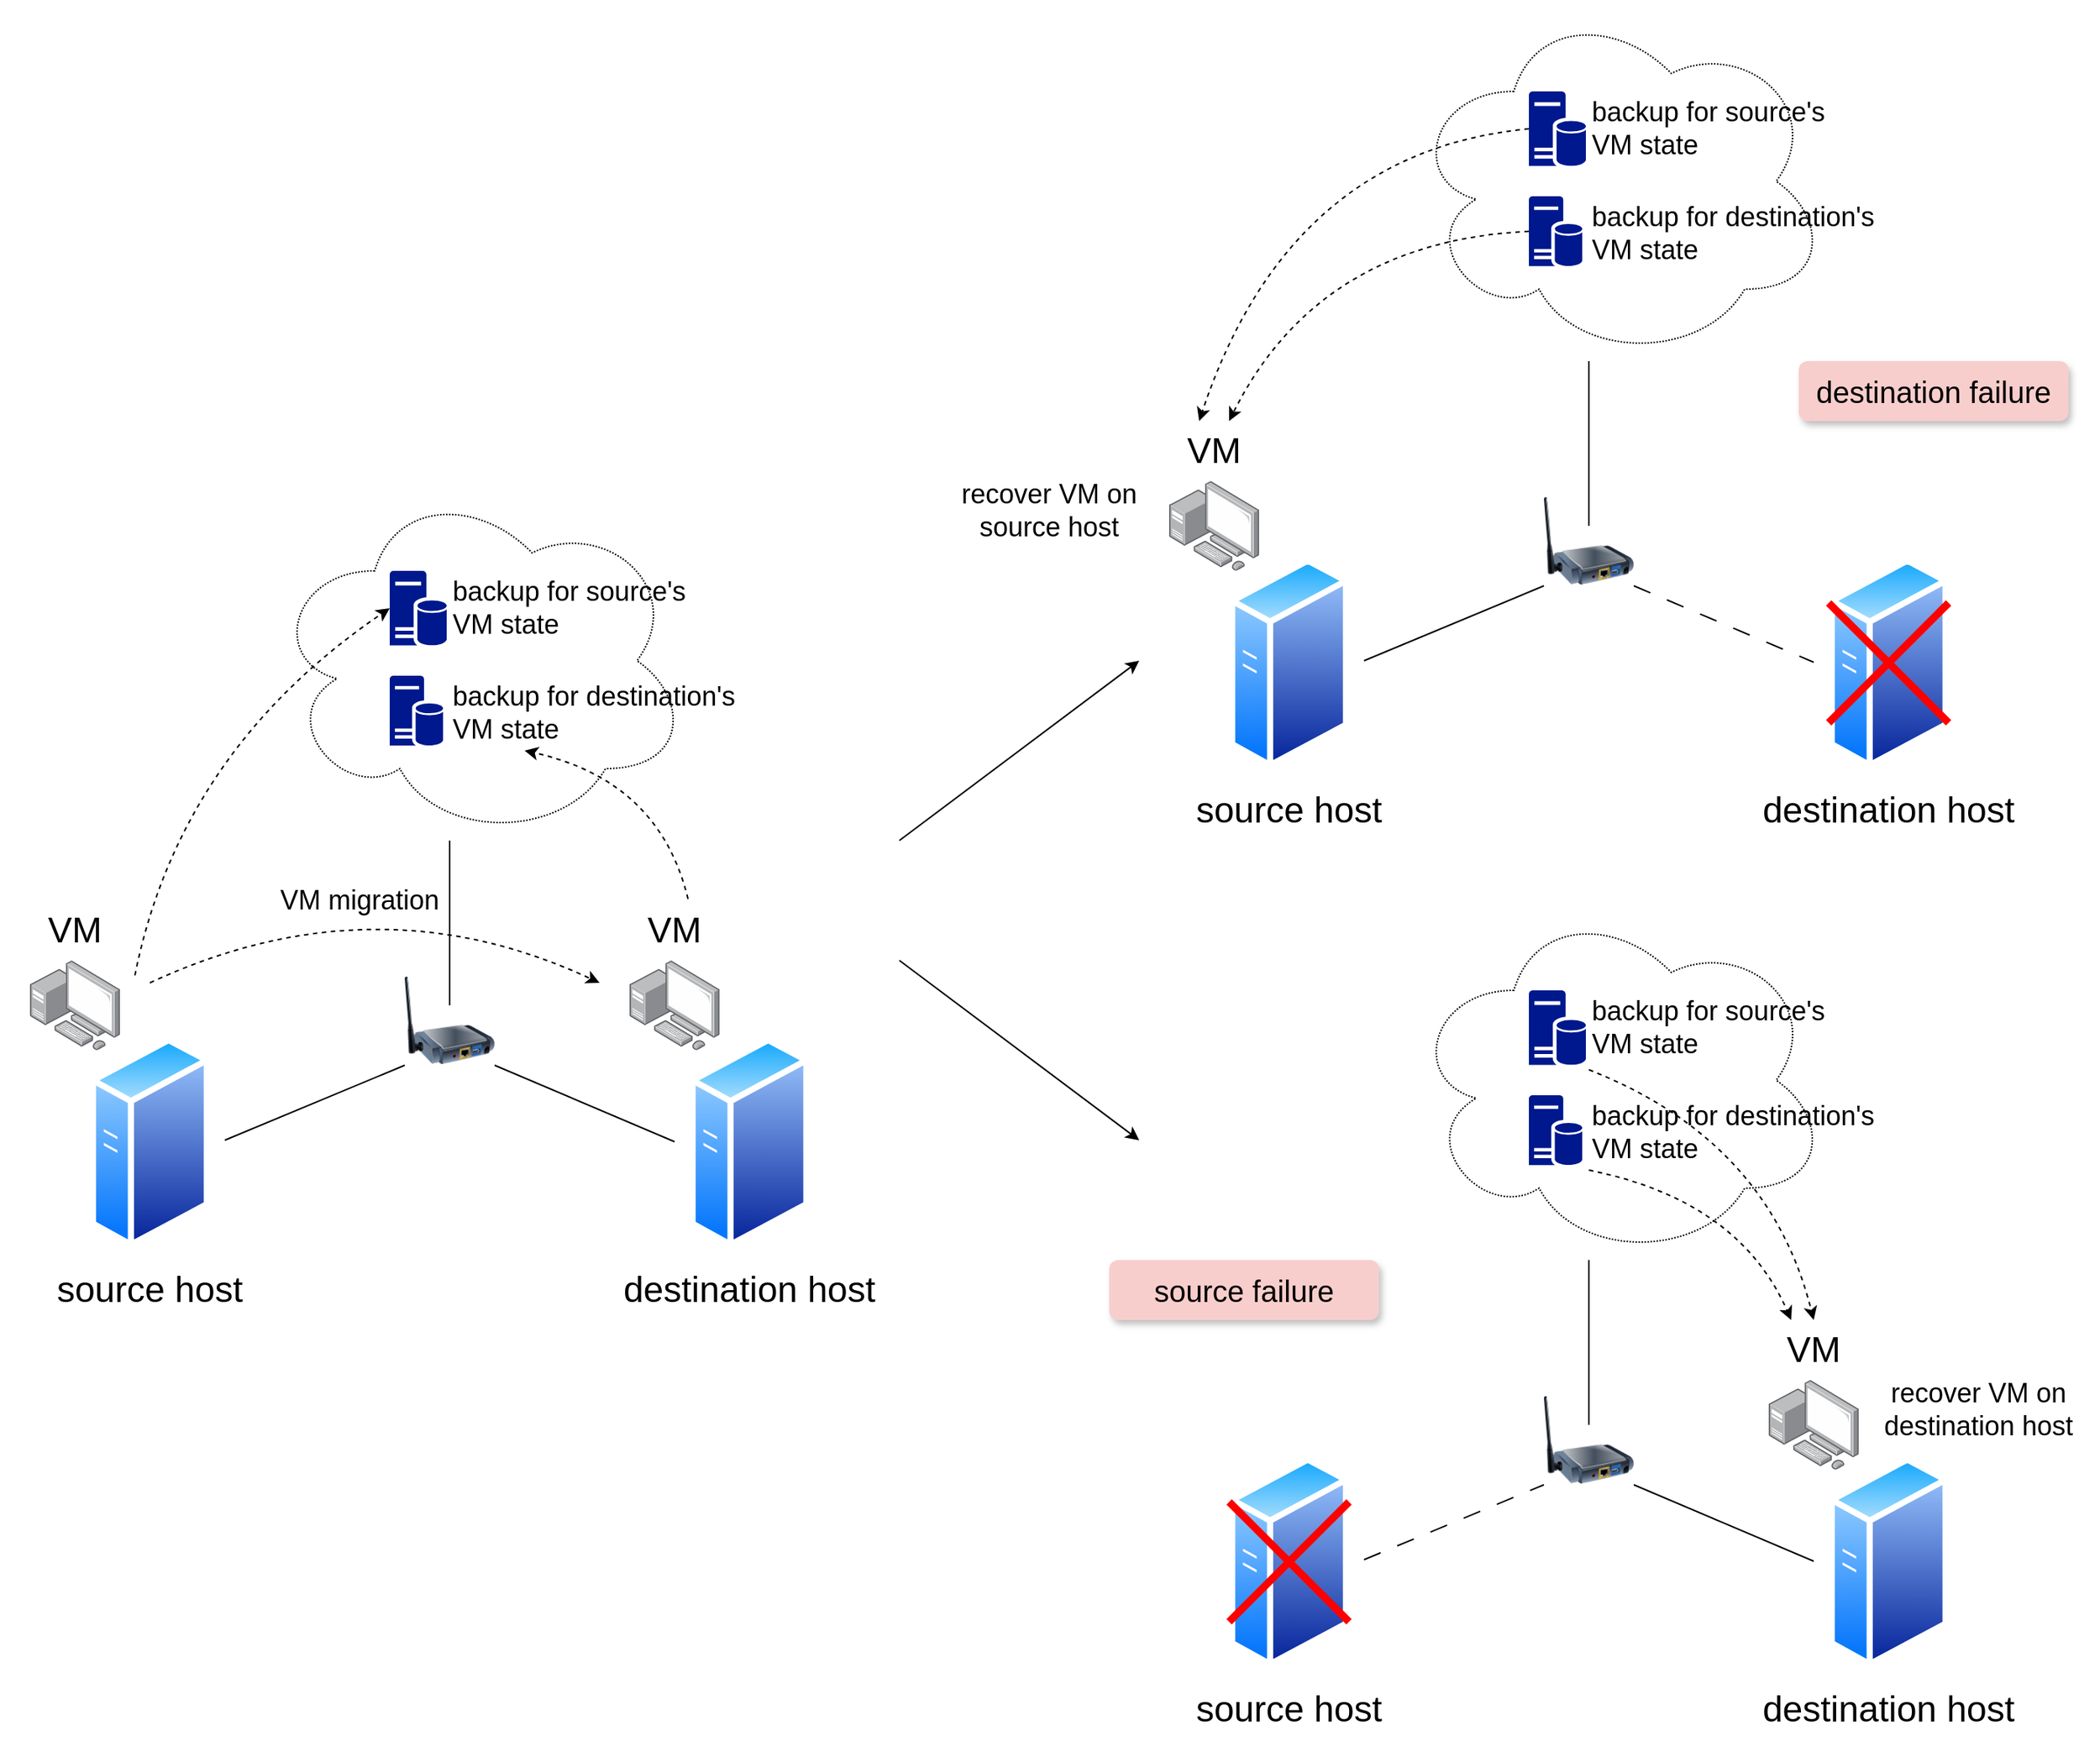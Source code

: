 <mxfile version="21.5.2" type="github">
  <diagram name="第 1 页" id="8ovNmg2u6S_Lj8ZdM1Zn">
    <mxGraphModel dx="2019" dy="2325" grid="1" gridSize="10" guides="1" tooltips="1" connect="1" arrows="1" fold="1" page="1" pageScale="1" pageWidth="827" pageHeight="1169" math="0" shadow="0">
      <root>
        <mxCell id="0" />
        <mxCell id="1" parent="0" />
        <mxCell id="WuDHCaM3gFnBxmHinPDJ-1" value="" style="ellipse;shape=cloud;whiteSpace=wrap;html=1;dashed=1;dashPattern=1 1;fillColor=none;" vertex="1" parent="1">
          <mxGeometry x="300" y="40" width="280" height="240" as="geometry" />
        </mxCell>
        <mxCell id="WuDHCaM3gFnBxmHinPDJ-2" value="" style="image;aspect=fixed;perimeter=ellipsePerimeter;html=1;align=center;shadow=0;dashed=0;spacingTop=3;image=img/lib/active_directory/generic_server.svg;" vertex="1" parent="1">
          <mxGeometry x="180" y="410" width="80" height="142.86" as="geometry" />
        </mxCell>
        <mxCell id="WuDHCaM3gFnBxmHinPDJ-3" value="" style="image;aspect=fixed;perimeter=ellipsePerimeter;html=1;align=center;shadow=0;dashed=0;spacingTop=3;image=img/lib/active_directory/generic_server.svg;" vertex="1" parent="1">
          <mxGeometry x="580" y="410" width="80" height="142.86" as="geometry" />
        </mxCell>
        <mxCell id="WuDHCaM3gFnBxmHinPDJ-4" value="&lt;font style=&quot;font-size: 24px;&quot;&gt;source host&lt;/font&gt;" style="text;html=1;strokeColor=none;fillColor=none;align=center;verticalAlign=middle;whiteSpace=wrap;rounded=0;" vertex="1" parent="1">
          <mxGeometry x="120" y="560" width="200" height="40" as="geometry" />
        </mxCell>
        <mxCell id="WuDHCaM3gFnBxmHinPDJ-5" value="&lt;font style=&quot;font-size: 24px;&quot;&gt;destination host&lt;/font&gt;" style="text;html=1;strokeColor=none;fillColor=none;align=center;verticalAlign=middle;whiteSpace=wrap;rounded=0;" vertex="1" parent="1">
          <mxGeometry x="520" y="560" width="200" height="40" as="geometry" />
        </mxCell>
        <mxCell id="WuDHCaM3gFnBxmHinPDJ-6" value="" style="image;points=[];aspect=fixed;html=1;align=center;shadow=0;dashed=0;image=img/lib/allied_telesis/computer_and_terminals/Personal_Computer_with_Server.svg;" vertex="1" parent="1">
          <mxGeometry x="140" y="360" width="60" height="60" as="geometry" />
        </mxCell>
        <mxCell id="WuDHCaM3gFnBxmHinPDJ-7" value="" style="image;points=[];aspect=fixed;html=1;align=center;shadow=0;dashed=0;image=img/lib/allied_telesis/computer_and_terminals/Personal_Computer_with_Server.svg;" vertex="1" parent="1">
          <mxGeometry x="540" y="360" width="60" height="60" as="geometry" />
        </mxCell>
        <mxCell id="WuDHCaM3gFnBxmHinPDJ-8" value="" style="image;html=1;image=img/lib/clip_art/networking/Print_Server_Wireless_128x128.png" vertex="1" parent="1">
          <mxGeometry x="390" y="370" width="60" height="60" as="geometry" />
        </mxCell>
        <mxCell id="WuDHCaM3gFnBxmHinPDJ-9" value="" style="endArrow=none;html=1;rounded=0;entryX=0;entryY=1;entryDx=0;entryDy=0;" edge="1" parent="1" target="WuDHCaM3gFnBxmHinPDJ-8">
          <mxGeometry width="50" height="50" relative="1" as="geometry">
            <mxPoint x="270" y="480" as="sourcePoint" />
            <mxPoint x="380" y="440" as="targetPoint" />
          </mxGeometry>
        </mxCell>
        <mxCell id="WuDHCaM3gFnBxmHinPDJ-10" value="" style="endArrow=none;html=1;rounded=0;exitX=1;exitY=1;exitDx=0;exitDy=0;" edge="1" parent="1" source="WuDHCaM3gFnBxmHinPDJ-8">
          <mxGeometry width="50" height="50" relative="1" as="geometry">
            <mxPoint x="430" y="520" as="sourcePoint" />
            <mxPoint x="570" y="481" as="targetPoint" />
          </mxGeometry>
        </mxCell>
        <mxCell id="WuDHCaM3gFnBxmHinPDJ-11" value="" style="endArrow=none;html=1;rounded=0;entryX=0.5;entryY=0;entryDx=0;entryDy=0;" edge="1" parent="1">
          <mxGeometry width="50" height="50" relative="1" as="geometry">
            <mxPoint x="420" y="280" as="sourcePoint" />
            <mxPoint x="420" y="390" as="targetPoint" />
          </mxGeometry>
        </mxCell>
        <mxCell id="WuDHCaM3gFnBxmHinPDJ-12" value="&lt;font style=&quot;font-size: 24px;&quot;&gt;VM&lt;/font&gt;" style="text;html=1;strokeColor=none;fillColor=none;align=center;verticalAlign=middle;whiteSpace=wrap;rounded=0;" vertex="1" parent="1">
          <mxGeometry x="140" y="320" width="60" height="40" as="geometry" />
        </mxCell>
        <mxCell id="WuDHCaM3gFnBxmHinPDJ-13" value="&lt;font style=&quot;font-size: 24px;&quot;&gt;VM&lt;/font&gt;" style="text;html=1;strokeColor=none;fillColor=none;align=center;verticalAlign=middle;whiteSpace=wrap;rounded=0;" vertex="1" parent="1">
          <mxGeometry x="540" y="320" width="60" height="40" as="geometry" />
        </mxCell>
        <mxCell id="WuDHCaM3gFnBxmHinPDJ-14" value="" style="sketch=0;aspect=fixed;pointerEvents=1;shadow=0;dashed=0;html=1;strokeColor=none;labelPosition=center;verticalLabelPosition=bottom;verticalAlign=top;align=center;fillColor=#00188D;shape=mxgraph.mscae.enterprise.database_server" vertex="1" parent="1">
          <mxGeometry x="380" y="170" width="35.6" height="46.84" as="geometry" />
        </mxCell>
        <mxCell id="WuDHCaM3gFnBxmHinPDJ-15" value="" style="curved=1;endArrow=classic;html=1;rounded=0;dashed=1;" edge="1" parent="1">
          <mxGeometry width="50" height="50" relative="1" as="geometry">
            <mxPoint x="220" y="375" as="sourcePoint" />
            <mxPoint x="520" y="375" as="targetPoint" />
            <Array as="points">
              <mxPoint x="370" y="305" />
            </Array>
          </mxGeometry>
        </mxCell>
        <mxCell id="WuDHCaM3gFnBxmHinPDJ-16" value="" style="sketch=0;aspect=fixed;pointerEvents=1;shadow=0;dashed=0;html=1;strokeColor=none;labelPosition=center;verticalLabelPosition=bottom;verticalAlign=top;align=center;fillColor=#00188D;shape=mxgraph.mscae.enterprise.database_server" vertex="1" parent="1">
          <mxGeometry x="380" y="100" width="38" height="50" as="geometry" />
        </mxCell>
        <mxCell id="WuDHCaM3gFnBxmHinPDJ-17" value="&lt;font style=&quot;font-size: 18px;&quot;&gt;VM migration&lt;/font&gt;" style="text;html=1;strokeColor=none;fillColor=none;align=center;verticalAlign=middle;whiteSpace=wrap;rounded=0;" vertex="1" parent="1">
          <mxGeometry x="300" y="300" width="120" height="40" as="geometry" />
        </mxCell>
        <mxCell id="WuDHCaM3gFnBxmHinPDJ-18" value="" style="curved=1;endArrow=classic;html=1;rounded=0;entryX=0;entryY=0.5;entryDx=0;entryDy=0;entryPerimeter=0;dashed=1;" edge="1" parent="1" target="WuDHCaM3gFnBxmHinPDJ-16">
          <mxGeometry width="50" height="50" relative="1" as="geometry">
            <mxPoint x="210" y="370" as="sourcePoint" />
            <mxPoint x="260" y="320" as="targetPoint" />
            <Array as="points">
              <mxPoint x="240" y="220" />
            </Array>
          </mxGeometry>
        </mxCell>
        <mxCell id="WuDHCaM3gFnBxmHinPDJ-19" value="" style="curved=1;endArrow=classic;html=1;rounded=0;entryX=0.25;entryY=1;entryDx=0;entryDy=0;dashed=1;exitX=0.65;exitY=-0.025;exitDx=0;exitDy=0;exitPerimeter=0;" edge="1" parent="1" source="WuDHCaM3gFnBxmHinPDJ-13" target="WuDHCaM3gFnBxmHinPDJ-21">
          <mxGeometry width="50" height="50" relative="1" as="geometry">
            <mxPoint x="540" y="360" as="sourcePoint" />
            <mxPoint x="460" y="280" as="targetPoint" />
            <Array as="points">
              <mxPoint x="560" y="240" />
            </Array>
          </mxGeometry>
        </mxCell>
        <mxCell id="WuDHCaM3gFnBxmHinPDJ-20" value="&lt;font style=&quot;font-size: 18px;&quot;&gt;backup for source&#39;s VM state&lt;/font&gt;" style="text;html=1;strokeColor=none;fillColor=none;align=left;verticalAlign=middle;whiteSpace=wrap;rounded=0;" vertex="1" parent="1">
          <mxGeometry x="420" y="100" width="160" height="50" as="geometry" />
        </mxCell>
        <mxCell id="WuDHCaM3gFnBxmHinPDJ-21" value="&lt;font style=&quot;font-size: 18px;&quot;&gt;backup for destination&#39;s VM state&lt;/font&gt;" style="text;html=1;strokeColor=none;fillColor=none;align=left;verticalAlign=middle;whiteSpace=wrap;rounded=0;" vertex="1" parent="1">
          <mxGeometry x="420" y="170" width="200" height="50" as="geometry" />
        </mxCell>
        <mxCell id="WuDHCaM3gFnBxmHinPDJ-22" value="" style="ellipse;shape=cloud;whiteSpace=wrap;html=1;dashed=1;dashPattern=1 1;fillColor=none;" vertex="1" parent="1">
          <mxGeometry x="1060" y="-280" width="280" height="240" as="geometry" />
        </mxCell>
        <mxCell id="WuDHCaM3gFnBxmHinPDJ-23" value="" style="image;aspect=fixed;perimeter=ellipsePerimeter;html=1;align=center;shadow=0;dashed=0;spacingTop=3;image=img/lib/active_directory/generic_server.svg;" vertex="1" parent="1">
          <mxGeometry x="940" y="90" width="80" height="142.86" as="geometry" />
        </mxCell>
        <mxCell id="WuDHCaM3gFnBxmHinPDJ-24" value="" style="image;aspect=fixed;perimeter=ellipsePerimeter;html=1;align=center;shadow=0;dashed=0;spacingTop=3;image=img/lib/active_directory/generic_server.svg;" vertex="1" parent="1">
          <mxGeometry x="1340" y="90" width="80" height="142.86" as="geometry" />
        </mxCell>
        <mxCell id="WuDHCaM3gFnBxmHinPDJ-25" value="&lt;font style=&quot;font-size: 24px;&quot;&gt;source host&lt;/font&gt;" style="text;html=1;strokeColor=none;fillColor=none;align=center;verticalAlign=middle;whiteSpace=wrap;rounded=0;" vertex="1" parent="1">
          <mxGeometry x="880" y="240" width="200" height="40" as="geometry" />
        </mxCell>
        <mxCell id="WuDHCaM3gFnBxmHinPDJ-26" value="&lt;font style=&quot;font-size: 24px;&quot;&gt;destination host&lt;/font&gt;" style="text;html=1;strokeColor=none;fillColor=none;align=center;verticalAlign=middle;whiteSpace=wrap;rounded=0;" vertex="1" parent="1">
          <mxGeometry x="1280" y="240" width="200" height="40" as="geometry" />
        </mxCell>
        <mxCell id="WuDHCaM3gFnBxmHinPDJ-27" value="" style="image;points=[];aspect=fixed;html=1;align=center;shadow=0;dashed=0;image=img/lib/allied_telesis/computer_and_terminals/Personal_Computer_with_Server.svg;" vertex="1" parent="1">
          <mxGeometry x="900" y="40" width="60" height="60" as="geometry" />
        </mxCell>
        <mxCell id="WuDHCaM3gFnBxmHinPDJ-29" value="" style="image;html=1;image=img/lib/clip_art/networking/Print_Server_Wireless_128x128.png" vertex="1" parent="1">
          <mxGeometry x="1150" y="50" width="60" height="60" as="geometry" />
        </mxCell>
        <mxCell id="WuDHCaM3gFnBxmHinPDJ-30" value="" style="endArrow=none;html=1;rounded=0;entryX=0;entryY=1;entryDx=0;entryDy=0;" edge="1" parent="1" target="WuDHCaM3gFnBxmHinPDJ-29">
          <mxGeometry width="50" height="50" relative="1" as="geometry">
            <mxPoint x="1030" y="160" as="sourcePoint" />
            <mxPoint x="1140" y="120" as="targetPoint" />
          </mxGeometry>
        </mxCell>
        <mxCell id="WuDHCaM3gFnBxmHinPDJ-31" value="" style="endArrow=none;html=1;rounded=0;exitX=1;exitY=1;exitDx=0;exitDy=0;dashed=1;dashPattern=12 12;" edge="1" parent="1" source="WuDHCaM3gFnBxmHinPDJ-29">
          <mxGeometry width="50" height="50" relative="1" as="geometry">
            <mxPoint x="1190" y="200" as="sourcePoint" />
            <mxPoint x="1330" y="161" as="targetPoint" />
          </mxGeometry>
        </mxCell>
        <mxCell id="WuDHCaM3gFnBxmHinPDJ-32" value="" style="endArrow=none;html=1;rounded=0;entryX=0.5;entryY=0;entryDx=0;entryDy=0;" edge="1" parent="1">
          <mxGeometry width="50" height="50" relative="1" as="geometry">
            <mxPoint x="1180" y="-40" as="sourcePoint" />
            <mxPoint x="1180" y="70" as="targetPoint" />
          </mxGeometry>
        </mxCell>
        <mxCell id="WuDHCaM3gFnBxmHinPDJ-33" value="&lt;font style=&quot;font-size: 24px;&quot;&gt;VM&lt;/font&gt;" style="text;html=1;strokeColor=none;fillColor=none;align=center;verticalAlign=middle;whiteSpace=wrap;rounded=0;" vertex="1" parent="1">
          <mxGeometry x="900" width="60" height="40" as="geometry" />
        </mxCell>
        <mxCell id="WuDHCaM3gFnBxmHinPDJ-35" value="" style="sketch=0;aspect=fixed;pointerEvents=1;shadow=0;dashed=0;html=1;strokeColor=none;labelPosition=center;verticalLabelPosition=bottom;verticalAlign=top;align=center;fillColor=#00188D;shape=mxgraph.mscae.enterprise.database_server" vertex="1" parent="1">
          <mxGeometry x="1140" y="-150" width="35.6" height="46.84" as="geometry" />
        </mxCell>
        <mxCell id="WuDHCaM3gFnBxmHinPDJ-37" value="" style="sketch=0;aspect=fixed;pointerEvents=1;shadow=0;dashed=0;html=1;strokeColor=none;labelPosition=center;verticalLabelPosition=bottom;verticalAlign=top;align=center;fillColor=#00188D;shape=mxgraph.mscae.enterprise.database_server" vertex="1" parent="1">
          <mxGeometry x="1140" y="-220" width="38" height="50" as="geometry" />
        </mxCell>
        <mxCell id="WuDHCaM3gFnBxmHinPDJ-41" value="&lt;font style=&quot;font-size: 18px;&quot;&gt;backup for source&#39;s VM state&lt;/font&gt;" style="text;html=1;strokeColor=none;fillColor=none;align=left;verticalAlign=middle;whiteSpace=wrap;rounded=0;" vertex="1" parent="1">
          <mxGeometry x="1180" y="-220" width="160" height="50" as="geometry" />
        </mxCell>
        <mxCell id="WuDHCaM3gFnBxmHinPDJ-42" value="&lt;font style=&quot;font-size: 18px;&quot;&gt;backup for destination&#39;s VM state&lt;/font&gt;" style="text;html=1;strokeColor=none;fillColor=none;align=left;verticalAlign=middle;whiteSpace=wrap;rounded=0;" vertex="1" parent="1">
          <mxGeometry x="1180" y="-150" width="200" height="50" as="geometry" />
        </mxCell>
        <mxCell id="WuDHCaM3gFnBxmHinPDJ-64" value="" style="ellipse;shape=cloud;whiteSpace=wrap;html=1;dashed=1;dashPattern=1 1;fillColor=none;" vertex="1" parent="1">
          <mxGeometry x="1060" y="320" width="280" height="240" as="geometry" />
        </mxCell>
        <mxCell id="WuDHCaM3gFnBxmHinPDJ-65" value="" style="image;aspect=fixed;perimeter=ellipsePerimeter;html=1;align=center;shadow=0;dashed=0;spacingTop=3;image=img/lib/active_directory/generic_server.svg;" vertex="1" parent="1">
          <mxGeometry x="940" y="690" width="80" height="142.86" as="geometry" />
        </mxCell>
        <mxCell id="WuDHCaM3gFnBxmHinPDJ-66" value="" style="image;aspect=fixed;perimeter=ellipsePerimeter;html=1;align=center;shadow=0;dashed=0;spacingTop=3;image=img/lib/active_directory/generic_server.svg;" vertex="1" parent="1">
          <mxGeometry x="1340" y="690" width="80" height="142.86" as="geometry" />
        </mxCell>
        <mxCell id="WuDHCaM3gFnBxmHinPDJ-67" value="&lt;font style=&quot;font-size: 24px;&quot;&gt;source host&lt;/font&gt;" style="text;html=1;strokeColor=none;fillColor=none;align=center;verticalAlign=middle;whiteSpace=wrap;rounded=0;" vertex="1" parent="1">
          <mxGeometry x="880" y="840" width="200" height="40" as="geometry" />
        </mxCell>
        <mxCell id="WuDHCaM3gFnBxmHinPDJ-68" value="&lt;font style=&quot;font-size: 24px;&quot;&gt;destination host&lt;/font&gt;" style="text;html=1;strokeColor=none;fillColor=none;align=center;verticalAlign=middle;whiteSpace=wrap;rounded=0;" vertex="1" parent="1">
          <mxGeometry x="1280" y="840" width="200" height="40" as="geometry" />
        </mxCell>
        <mxCell id="WuDHCaM3gFnBxmHinPDJ-70" value="" style="image;points=[];aspect=fixed;html=1;align=center;shadow=0;dashed=0;image=img/lib/allied_telesis/computer_and_terminals/Personal_Computer_with_Server.svg;" vertex="1" parent="1">
          <mxGeometry x="1300" y="640" width="60" height="60" as="geometry" />
        </mxCell>
        <mxCell id="WuDHCaM3gFnBxmHinPDJ-71" value="" style="image;html=1;image=img/lib/clip_art/networking/Print_Server_Wireless_128x128.png" vertex="1" parent="1">
          <mxGeometry x="1150" y="650" width="60" height="60" as="geometry" />
        </mxCell>
        <mxCell id="WuDHCaM3gFnBxmHinPDJ-72" value="" style="endArrow=none;html=1;rounded=0;entryX=0;entryY=1;entryDx=0;entryDy=0;dashed=1;dashPattern=12 12;" edge="1" parent="1" target="WuDHCaM3gFnBxmHinPDJ-71">
          <mxGeometry width="50" height="50" relative="1" as="geometry">
            <mxPoint x="1030" y="760" as="sourcePoint" />
            <mxPoint x="1140" y="720" as="targetPoint" />
          </mxGeometry>
        </mxCell>
        <mxCell id="WuDHCaM3gFnBxmHinPDJ-73" value="" style="endArrow=none;html=1;rounded=0;exitX=1;exitY=1;exitDx=0;exitDy=0;" edge="1" parent="1" source="WuDHCaM3gFnBxmHinPDJ-71">
          <mxGeometry width="50" height="50" relative="1" as="geometry">
            <mxPoint x="1190" y="800" as="sourcePoint" />
            <mxPoint x="1330" y="761" as="targetPoint" />
          </mxGeometry>
        </mxCell>
        <mxCell id="WuDHCaM3gFnBxmHinPDJ-74" value="" style="endArrow=none;html=1;rounded=0;entryX=0.5;entryY=0;entryDx=0;entryDy=0;" edge="1" parent="1">
          <mxGeometry width="50" height="50" relative="1" as="geometry">
            <mxPoint x="1180" y="560" as="sourcePoint" />
            <mxPoint x="1180" y="670" as="targetPoint" />
          </mxGeometry>
        </mxCell>
        <mxCell id="WuDHCaM3gFnBxmHinPDJ-76" value="&lt;font style=&quot;font-size: 24px;&quot;&gt;VM&lt;/font&gt;" style="text;html=1;strokeColor=none;fillColor=none;align=center;verticalAlign=middle;whiteSpace=wrap;rounded=0;" vertex="1" parent="1">
          <mxGeometry x="1300" y="600" width="60" height="40" as="geometry" />
        </mxCell>
        <mxCell id="WuDHCaM3gFnBxmHinPDJ-77" value="" style="sketch=0;aspect=fixed;pointerEvents=1;shadow=0;dashed=0;html=1;strokeColor=none;labelPosition=center;verticalLabelPosition=bottom;verticalAlign=top;align=center;fillColor=#00188D;shape=mxgraph.mscae.enterprise.database_server" vertex="1" parent="1">
          <mxGeometry x="1140" y="450" width="35.6" height="46.84" as="geometry" />
        </mxCell>
        <mxCell id="WuDHCaM3gFnBxmHinPDJ-79" value="" style="sketch=0;aspect=fixed;pointerEvents=1;shadow=0;dashed=0;html=1;strokeColor=none;labelPosition=center;verticalLabelPosition=bottom;verticalAlign=top;align=center;fillColor=#00188D;shape=mxgraph.mscae.enterprise.database_server" vertex="1" parent="1">
          <mxGeometry x="1140" y="380" width="38" height="50" as="geometry" />
        </mxCell>
        <mxCell id="WuDHCaM3gFnBxmHinPDJ-83" value="&lt;font style=&quot;font-size: 18px;&quot;&gt;backup for source&#39;s VM state&lt;/font&gt;" style="text;html=1;strokeColor=none;fillColor=none;align=left;verticalAlign=middle;whiteSpace=wrap;rounded=0;" vertex="1" parent="1">
          <mxGeometry x="1180" y="380" width="160" height="50" as="geometry" />
        </mxCell>
        <mxCell id="WuDHCaM3gFnBxmHinPDJ-84" value="&lt;font style=&quot;font-size: 18px;&quot;&gt;backup for destination&#39;s VM state&lt;/font&gt;" style="text;html=1;strokeColor=none;fillColor=none;align=left;verticalAlign=middle;whiteSpace=wrap;rounded=0;" vertex="1" parent="1">
          <mxGeometry x="1180" y="450" width="200" height="50" as="geometry" />
        </mxCell>
        <mxCell id="WuDHCaM3gFnBxmHinPDJ-88" value="" style="endArrow=none;html=1;rounded=0;strokeWidth=5;strokeColor=#FF0000;" edge="1" parent="1">
          <mxGeometry width="50" height="50" relative="1" as="geometry">
            <mxPoint x="1340" y="201.43" as="sourcePoint" />
            <mxPoint x="1420" y="121.43" as="targetPoint" />
          </mxGeometry>
        </mxCell>
        <mxCell id="WuDHCaM3gFnBxmHinPDJ-89" value="" style="endArrow=none;html=1;rounded=0;strokeWidth=5;strokeColor=#FF0000;" edge="1" parent="1">
          <mxGeometry width="50" height="50" relative="1" as="geometry">
            <mxPoint x="1420" y="201.43" as="sourcePoint" />
            <mxPoint x="1340" y="121.43" as="targetPoint" />
          </mxGeometry>
        </mxCell>
        <mxCell id="WuDHCaM3gFnBxmHinPDJ-90" value="" style="endArrow=none;html=1;rounded=0;strokeWidth=5;strokeColor=#FF0000;" edge="1" parent="1">
          <mxGeometry width="50" height="50" relative="1" as="geometry">
            <mxPoint x="940" y="801.43" as="sourcePoint" />
            <mxPoint x="1020" y="721.43" as="targetPoint" />
          </mxGeometry>
        </mxCell>
        <mxCell id="WuDHCaM3gFnBxmHinPDJ-91" value="" style="endArrow=none;html=1;rounded=0;strokeWidth=5;strokeColor=#FF0000;" edge="1" parent="1">
          <mxGeometry width="50" height="50" relative="1" as="geometry">
            <mxPoint x="1020" y="801.43" as="sourcePoint" />
            <mxPoint x="940" y="721.43" as="targetPoint" />
          </mxGeometry>
        </mxCell>
        <mxCell id="WuDHCaM3gFnBxmHinPDJ-92" value="" style="curved=1;endArrow=classic;html=1;rounded=0;exitX=0;exitY=0.5;exitDx=0;exitDy=0;exitPerimeter=0;dashed=1;" edge="1" parent="1" source="WuDHCaM3gFnBxmHinPDJ-37">
          <mxGeometry width="50" height="50" relative="1" as="geometry">
            <mxPoint x="1000" y="-80" as="sourcePoint" />
            <mxPoint x="920" as="targetPoint" />
            <Array as="points">
              <mxPoint x="980" y="-180" />
            </Array>
          </mxGeometry>
        </mxCell>
        <mxCell id="WuDHCaM3gFnBxmHinPDJ-93" value="" style="curved=1;endArrow=classic;html=1;rounded=0;exitX=0;exitY=0.5;exitDx=0;exitDy=0;exitPerimeter=0;dashed=1;" edge="1" parent="1" source="WuDHCaM3gFnBxmHinPDJ-35">
          <mxGeometry width="50" height="50" relative="1" as="geometry">
            <mxPoint x="1140" y="-120" as="sourcePoint" />
            <mxPoint x="940" as="targetPoint" />
            <Array as="points">
              <mxPoint x="1000" y="-120" />
            </Array>
          </mxGeometry>
        </mxCell>
        <mxCell id="WuDHCaM3gFnBxmHinPDJ-95" value="&lt;font style=&quot;font-size: 18px;&quot;&gt;recover VM on source host&lt;/font&gt;" style="text;html=1;strokeColor=none;fillColor=none;align=center;verticalAlign=middle;whiteSpace=wrap;rounded=0;" vertex="1" parent="1">
          <mxGeometry x="740" y="40" width="160" height="40" as="geometry" />
        </mxCell>
        <mxCell id="WuDHCaM3gFnBxmHinPDJ-96" value="" style="curved=1;endArrow=classic;html=1;rounded=0;exitX=0;exitY=1;exitDx=0;exitDy=0;entryX=0.25;entryY=0;entryDx=0;entryDy=0;dashed=1;" edge="1" parent="1" source="WuDHCaM3gFnBxmHinPDJ-84" target="WuDHCaM3gFnBxmHinPDJ-76">
          <mxGeometry width="50" height="50" relative="1" as="geometry">
            <mxPoint x="1220" y="520" as="sourcePoint" />
            <mxPoint x="1300" y="600" as="targetPoint" />
            <Array as="points">
              <mxPoint x="1280" y="520" />
            </Array>
          </mxGeometry>
        </mxCell>
        <mxCell id="WuDHCaM3gFnBxmHinPDJ-97" value="" style="curved=1;endArrow=classic;html=1;rounded=0;exitX=1.053;exitY=1.06;exitDx=0;exitDy=0;exitPerimeter=0;entryX=0.5;entryY=0;entryDx=0;entryDy=0;dashed=1;" edge="1" parent="1" source="WuDHCaM3gFnBxmHinPDJ-79" target="WuDHCaM3gFnBxmHinPDJ-76">
          <mxGeometry width="50" height="50" relative="1" as="geometry">
            <mxPoint x="1189" y="480" as="sourcePoint" />
            <mxPoint x="1331" y="583" as="targetPoint" />
            <Array as="points">
              <mxPoint x="1300" y="480" />
            </Array>
          </mxGeometry>
        </mxCell>
        <mxCell id="WuDHCaM3gFnBxmHinPDJ-99" value="&lt;font style=&quot;font-size: 18px;&quot;&gt;recover VM on destination host&lt;/font&gt;" style="text;html=1;strokeColor=none;fillColor=none;align=center;verticalAlign=middle;whiteSpace=wrap;rounded=0;" vertex="1" parent="1">
          <mxGeometry x="1360" y="640" width="160" height="40" as="geometry" />
        </mxCell>
        <mxCell id="WuDHCaM3gFnBxmHinPDJ-100" value="" style="endArrow=classic;html=1;rounded=0;" edge="1" parent="1">
          <mxGeometry width="50" height="50" relative="1" as="geometry">
            <mxPoint x="720" y="280" as="sourcePoint" />
            <mxPoint x="880" y="160" as="targetPoint" />
          </mxGeometry>
        </mxCell>
        <mxCell id="WuDHCaM3gFnBxmHinPDJ-101" value="" style="endArrow=classic;html=1;rounded=0;" edge="1" parent="1">
          <mxGeometry width="50" height="50" relative="1" as="geometry">
            <mxPoint x="720" y="360" as="sourcePoint" />
            <mxPoint x="880" y="480" as="targetPoint" />
          </mxGeometry>
        </mxCell>
        <mxCell id="WuDHCaM3gFnBxmHinPDJ-102" value="&lt;font style=&quot;font-size: 20px;&quot;&gt;destination failure&lt;/font&gt;" style="text;html=1;strokeColor=none;fillColor=#F8CECC;align=center;verticalAlign=middle;whiteSpace=wrap;rounded=1;shadow=1;" vertex="1" parent="1">
          <mxGeometry x="1320" y="-40" width="180" height="40" as="geometry" />
        </mxCell>
        <mxCell id="WuDHCaM3gFnBxmHinPDJ-103" value="&lt;font style=&quot;font-size: 20px;&quot;&gt;source failure&lt;/font&gt;" style="text;html=1;strokeColor=none;fillColor=#F8CECC;align=center;verticalAlign=middle;whiteSpace=wrap;rounded=1;shadow=1;" vertex="1" parent="1">
          <mxGeometry x="860" y="560" width="180" height="40" as="geometry" />
        </mxCell>
      </root>
    </mxGraphModel>
  </diagram>
</mxfile>
